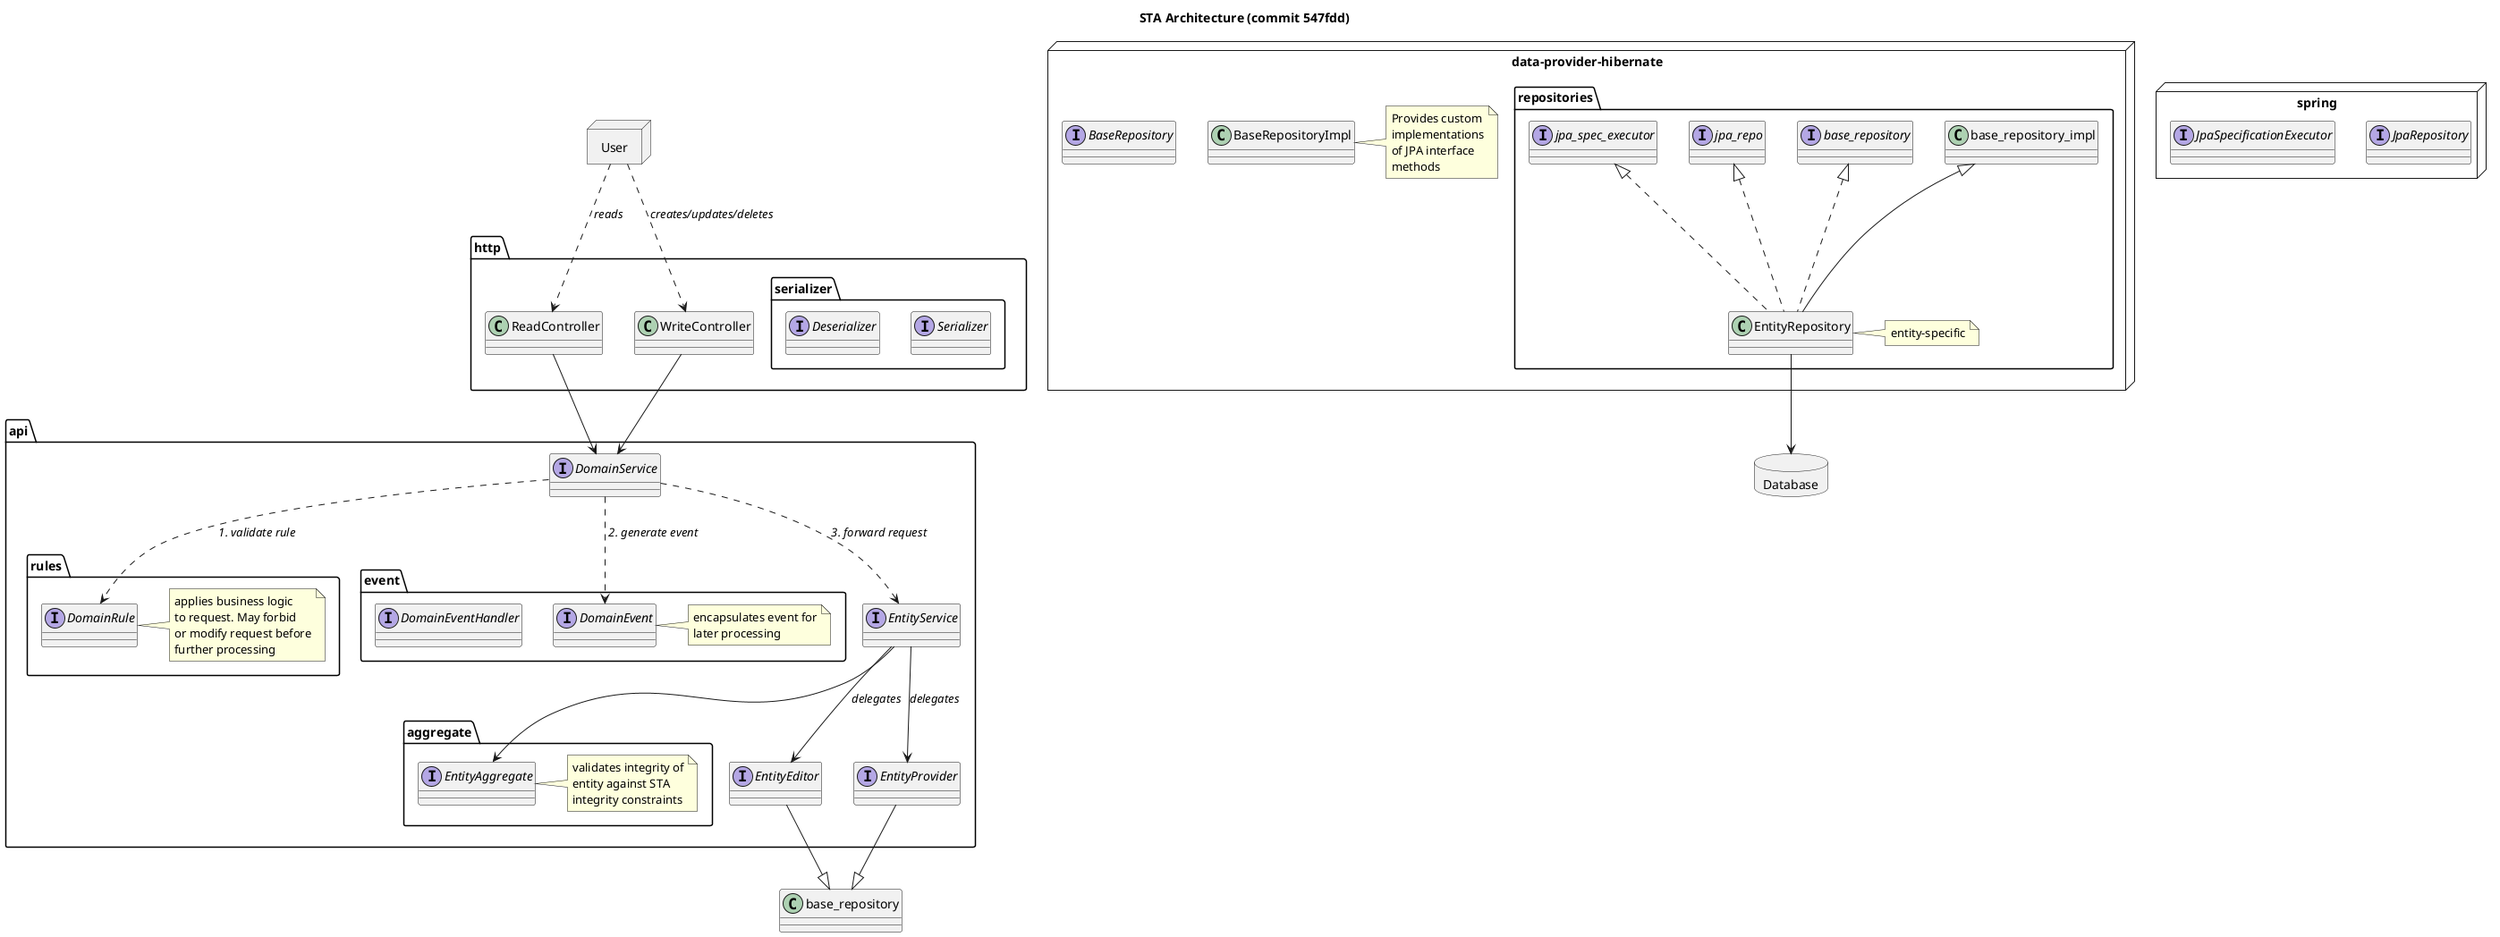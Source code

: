 @startuml SensorThings API, API

title STA Architecture (commit 547fdd)

node "User" as sta {
}

package "http" {

    class ReadController {
    }

    class WriteController {
    }

    package "serializer" as pkg_serializer {
        interface "Serializer" as serializer
        interface "Deserializer" as deserializer
    }

}
package "api" {

    interface "EntityService"
    interface "DomainService"

    package "aggregate" as pkg_aggregate {
        interface EntityAggregate
        note right of EntityAggregate {
            validates integrity of
            entity against STA
            integrity constraints
        }
    }

    package "rules" as pkg_rules {
        interface DomainRule
        note right of DomainRule {
            applies business logic
            to request. May forbid
            or modify request before
            further processing
        }
    }

    package "event" as pkg_event {
        interface DomainEvent
        note right of DomainEvent {
            encapsulates event for
            later processing
        }
        interface DomainEventHandler
    }

    interface "EntityEditor" as entity_editor
    ' note left of entity_editor {
    '     Orchestrates read access
    ' }

    interface "EntityProvider" as entity_provider
    ' note right of entity_provider {
    '     Orchestrates write access
    ' }

}

node "spring" {
    interface "JpaRepository" as jpa_repo
    interface "JpaSpecificationExecutor" as jpa_spec_executor
}


node "data-provider-hibernate" {

    interface "BaseRepository" as base_repository

    class "BaseRepositoryImpl" as base_repository_impl
    note right of base_repository_impl {
        Provides custom
        implementations
        of JPA interface
        methods
    }
    ' package "repository" {
        ' interface "<<Entity>>Repository"  as entity_repo
        ' interface "ProcedureRepository" as procedure_repo
        ' interface "ThingRepository" as thing_repo
        ' interface "SensorRepository" as sensor_repo
    ' }

    package repositories as pkg_repositories {
        class EntityRepository  extends base_repository_impl implements base_repository, jpa_repo, jpa_spec_executor
        note right of EntityRepository {
            entity-specific
        }
    }
}

database Database as db {
}

sta ..> WriteController : //creates/updates/deletes//
sta ..> ReadController : //reads//


WriteController --> "DomainService"
ReadController --> "DomainService"

DomainService ..> DomainRule : // 1. validate rule //
DomainService ..> DomainEvent : // 2. generate event //
DomainService ..> EntityService : // 3. forward request //

EntityService --> entity_editor : //delegates//
EntityService --> entity_provider : //delegates//

entity_provider --|> base_repository
entity_editor --|> base_repository

EntityRepository --> db

EntityService --> EntityAggregate

@enduml
